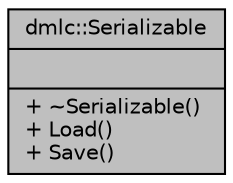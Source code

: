 digraph "dmlc::Serializable"
{
 // LATEX_PDF_SIZE
  edge [fontname="Helvetica",fontsize="10",labelfontname="Helvetica",labelfontsize="10"];
  node [fontname="Helvetica",fontsize="10",shape=record];
  Node1 [label="{dmlc::Serializable\n||+ ~Serializable()\l+ Load()\l+ Save()\l}",height=0.2,width=0.4,color="black", fillcolor="grey75", style="filled", fontcolor="black",tooltip="interface for serializable objects"];
}
